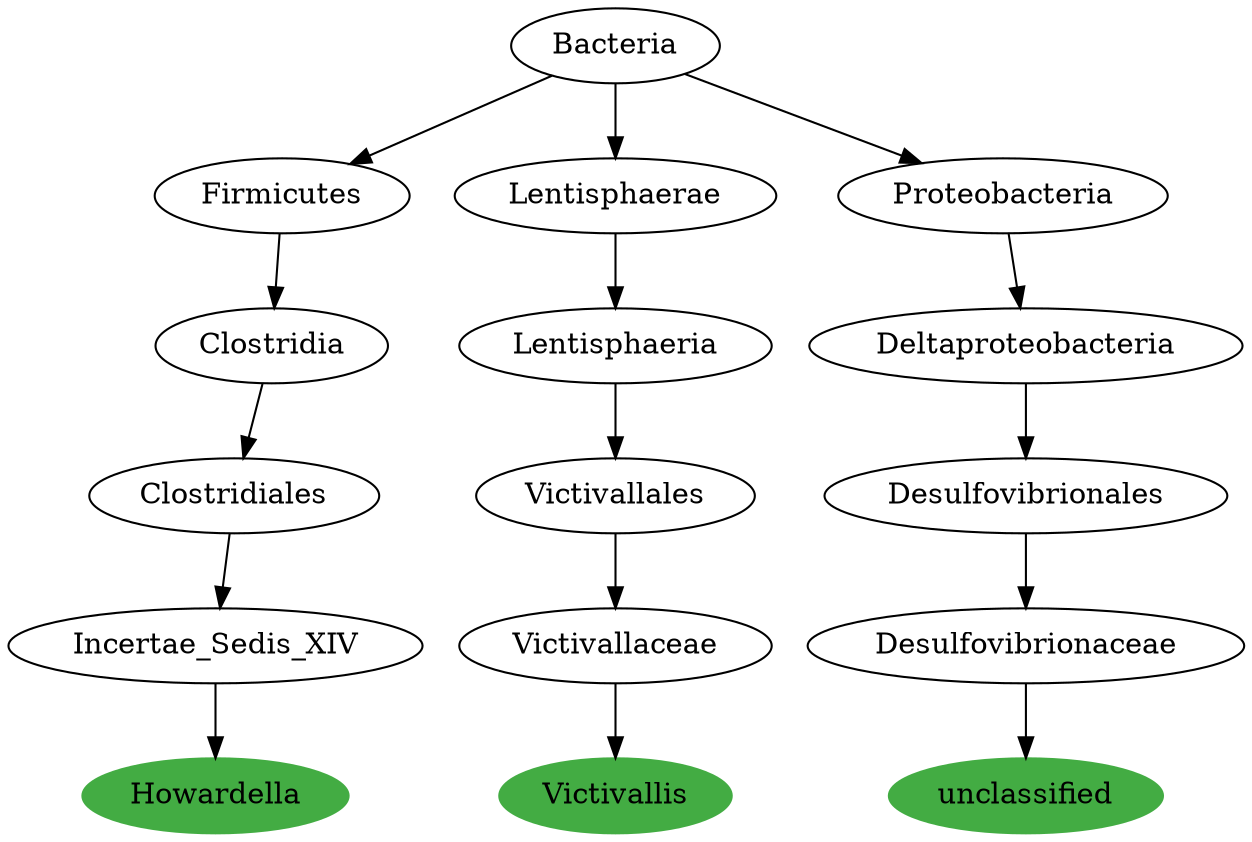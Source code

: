 digraph G { 
	Incertae_Sedis_XIVHowardella [label="Howardella", color="#43AC43", style=filled];
	ClostridialesIncertae_Sedis_XIV [label="Incertae_Sedis_XIV"];
	Incertae_Sedis_XIVHowardella [label="Howardella"];
	ClostridialesIncertae_Sedis_XIV -> Incertae_Sedis_XIVHowardella;
	ClostridiaClostridiales [label="Clostridiales"];
	ClostridialesIncertae_Sedis_XIV [label="Incertae_Sedis_XIV"];
	ClostridiaClostridiales -> ClostridialesIncertae_Sedis_XIV;
	FirmicutesClostridia [label="Clostridia"];
	ClostridiaClostridiales [label="Clostridiales"];
	FirmicutesClostridia -> ClostridiaClostridiales;
	BacteriaFirmicutes [label="Firmicutes"];
	FirmicutesClostridia [label="Clostridia"];
	BacteriaFirmicutes -> FirmicutesClostridia;
	Bacteria [label="Bacteria"];
	BacteriaFirmicutes [label="Firmicutes"];
	Bacteria -> BacteriaFirmicutes;
	VictivallaceaeVictivallis [label="Victivallis", color="#43AC43", style=filled];
	VictivallalesVictivallaceae [label="Victivallaceae"];
	VictivallaceaeVictivallis [label="Victivallis"];
	VictivallalesVictivallaceae -> VictivallaceaeVictivallis;
	LentisphaeriaVictivallales [label="Victivallales"];
	VictivallalesVictivallaceae [label="Victivallaceae"];
	LentisphaeriaVictivallales -> VictivallalesVictivallaceae;
	LentisphaeraeLentisphaeria [label="Lentisphaeria"];
	LentisphaeriaVictivallales [label="Victivallales"];
	LentisphaeraeLentisphaeria -> LentisphaeriaVictivallales;
	BacteriaLentisphaerae [label="Lentisphaerae"];
	LentisphaeraeLentisphaeria [label="Lentisphaeria"];
	BacteriaLentisphaerae -> LentisphaeraeLentisphaeria;
	Bacteria [label="Bacteria"];
	BacteriaLentisphaerae [label="Lentisphaerae"];
	Bacteria -> BacteriaLentisphaerae;
	Desulfovibrionaceaeunclassified [label="unclassified", color="#43AC43", style=filled];
	DesulfovibrionalesDesulfovibrionaceae [label="Desulfovibrionaceae"];
	Desulfovibrionaceaeunclassified [label="unclassified"];
	DesulfovibrionalesDesulfovibrionaceae -> Desulfovibrionaceaeunclassified;
	DeltaproteobacteriaDesulfovibrionales [label="Desulfovibrionales"];
	DesulfovibrionalesDesulfovibrionaceae [label="Desulfovibrionaceae"];
	DeltaproteobacteriaDesulfovibrionales -> DesulfovibrionalesDesulfovibrionaceae;
	ProteobacteriaDeltaproteobacteria [label="Deltaproteobacteria"];
	DeltaproteobacteriaDesulfovibrionales [label="Desulfovibrionales"];
	ProteobacteriaDeltaproteobacteria -> DeltaproteobacteriaDesulfovibrionales;
	BacteriaProteobacteria [label="Proteobacteria"];
	ProteobacteriaDeltaproteobacteria [label="Deltaproteobacteria"];
	BacteriaProteobacteria -> ProteobacteriaDeltaproteobacteria;
	Bacteria [label="Bacteria"];
	BacteriaProteobacteria [label="Proteobacteria"];
	Bacteria -> BacteriaProteobacteria;

 }